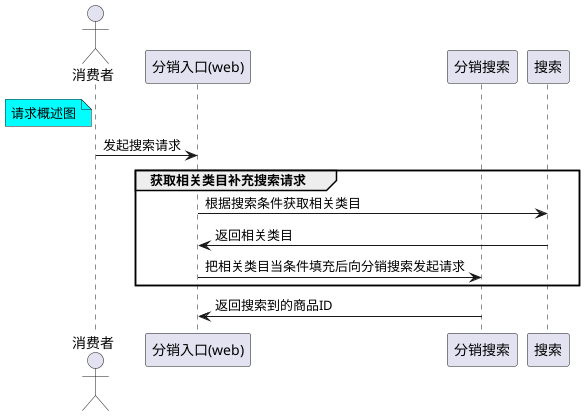 @startuml

actor 消费者 as customer
participant "分销入口(web)" as web
participant 分销搜索 as dist_search
participant 搜索 as search

note left of customer #aqua
	请求概述图
end note

customer -> web : 发起搜索请求
group 获取相关类目补充搜索请求
web -> search : 根据搜索条件获取相关类目
web <- search : 返回相关类目
web -> dist_search : 把相关类目当条件填充后向分销搜索发起请求
end
web <- dist_search : 返回搜索到的商品ID

@enduml









